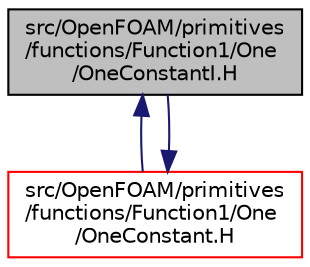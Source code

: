 digraph "src/OpenFOAM/primitives/functions/Function1/One/OneConstantI.H"
{
  bgcolor="transparent";
  edge [fontname="Helvetica",fontsize="10",labelfontname="Helvetica",labelfontsize="10"];
  node [fontname="Helvetica",fontsize="10",shape=record];
  Node1 [label="src/OpenFOAM/primitives\l/functions/Function1/One\l/OneConstantI.H",height=0.2,width=0.4,color="black", fillcolor="grey75", style="filled" fontcolor="black"];
  Node1 -> Node2 [dir="back",color="midnightblue",fontsize="10",style="solid",fontname="Helvetica"];
  Node2 [label="src/OpenFOAM/primitives\l/functions/Function1/One\l/OneConstant.H",height=0.2,width=0.4,color="red",URL="$OneConstant_8H.html"];
  Node2 -> Node1 [dir="back",color="midnightblue",fontsize="10",style="solid",fontname="Helvetica"];
}
